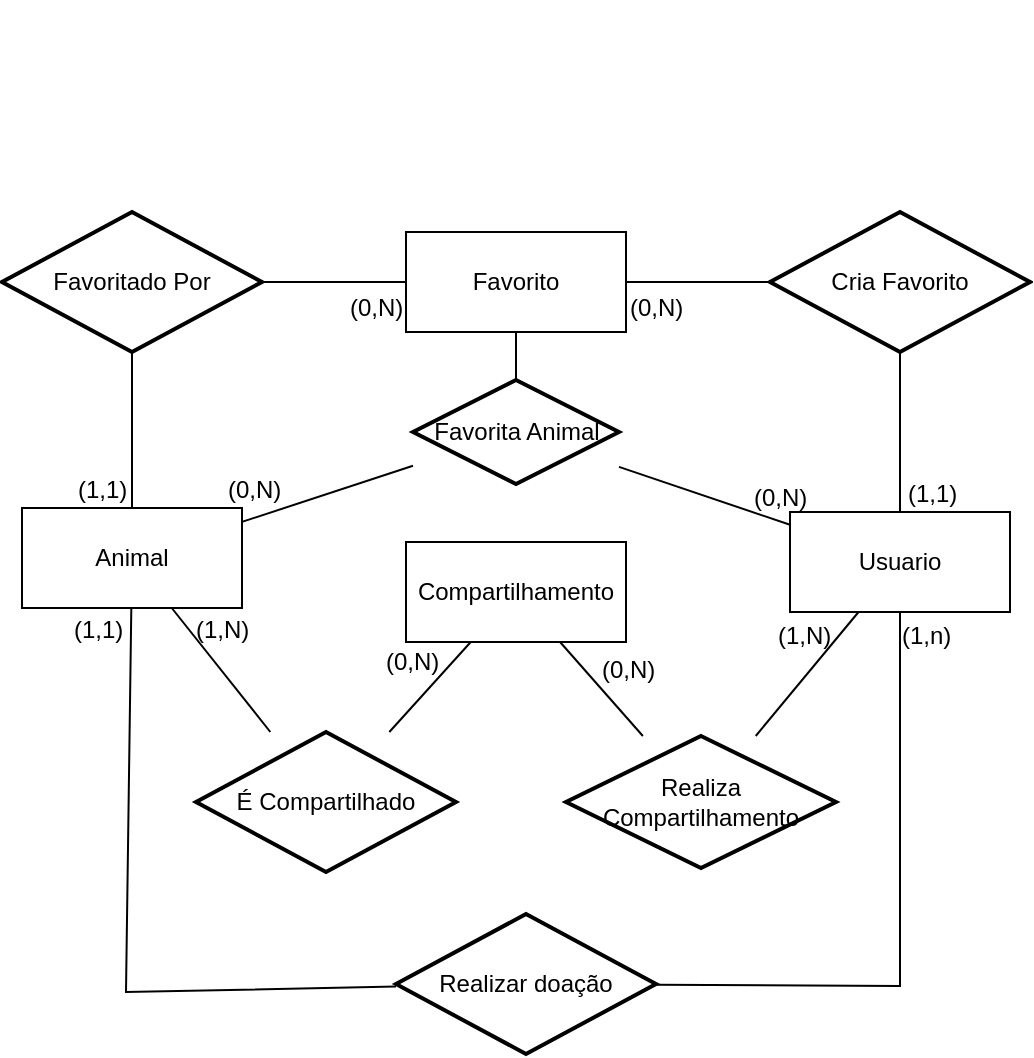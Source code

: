 <mxfile version="24.7.17">
  <diagram id="kgpKYQtTHZ0yAKxKKP6v" name="Page-1">
    <mxGraphModel dx="880" dy="860" grid="0" gridSize="10" guides="1" tooltips="1" connect="1" arrows="1" fold="1" page="0" pageScale="1" pageWidth="850" pageHeight="1100" math="0" shadow="0">
      <root>
        <mxCell id="0" />
        <mxCell id="1" parent="0" />
        <mxCell id="Tf2gWwa-TeqLUiWzJEqZ-2" value="Animal" style="html=1;whiteSpace=wrap;" parent="1" vertex="1">
          <mxGeometry x="123" y="98" width="110" height="50" as="geometry" />
        </mxCell>
        <mxCell id="Tf2gWwa-TeqLUiWzJEqZ-4" value="Usuario" style="html=1;whiteSpace=wrap;" parent="1" vertex="1">
          <mxGeometry x="507" y="100" width="110" height="50" as="geometry" />
        </mxCell>
        <mxCell id="Tf2gWwa-TeqLUiWzJEqZ-5" value="Favorito" style="html=1;whiteSpace=wrap;" parent="1" vertex="1">
          <mxGeometry x="315" y="-40" width="110" height="50" as="geometry" />
        </mxCell>
        <mxCell id="Tf2gWwa-TeqLUiWzJEqZ-7" value="" style="endArrow=none;html=1;rounded=0;" parent="1" source="Tf2gWwa-TeqLUiWzJEqZ-2" target="Tf2gWwa-TeqLUiWzJEqZ-9" edge="1">
          <mxGeometry width="50" height="50" relative="1" as="geometry">
            <mxPoint x="399" y="266" as="sourcePoint" />
            <mxPoint x="179.671" y="301" as="targetPoint" />
            <Array as="points">
              <mxPoint x="175" y="340" />
            </Array>
          </mxGeometry>
        </mxCell>
        <mxCell id="Tf2gWwa-TeqLUiWzJEqZ-9" value="Realizar doação" style="strokeWidth=2;html=1;shape=mxgraph.flowchart.decision;whiteSpace=wrap;" parent="1" vertex="1">
          <mxGeometry x="310" y="301" width="130" height="70" as="geometry" />
        </mxCell>
        <mxCell id="Tf2gWwa-TeqLUiWzJEqZ-11" value="Cria Favorito" style="strokeWidth=2;html=1;shape=mxgraph.flowchart.decision;whiteSpace=wrap;" parent="1" vertex="1">
          <mxGeometry x="497" y="-50" width="130" height="70" as="geometry" />
        </mxCell>
        <mxCell id="Tf2gWwa-TeqLUiWzJEqZ-12" value="Favoritado Por" style="strokeWidth=2;html=1;shape=mxgraph.flowchart.decision;whiteSpace=wrap;" parent="1" vertex="1">
          <mxGeometry x="113" y="-50" width="130" height="70" as="geometry" />
        </mxCell>
        <mxCell id="Tf2gWwa-TeqLUiWzJEqZ-13" value="" style="endArrow=none;html=1;rounded=0;" parent="1" source="Tf2gWwa-TeqLUiWzJEqZ-4" target="Tf2gWwa-TeqLUiWzJEqZ-9" edge="1">
          <mxGeometry width="50" height="50" relative="1" as="geometry">
            <mxPoint x="399" y="266" as="sourcePoint" />
            <mxPoint x="449" y="216" as="targetPoint" />
            <Array as="points">
              <mxPoint x="562" y="337" />
            </Array>
          </mxGeometry>
        </mxCell>
        <mxCell id="Tf2gWwa-TeqLUiWzJEqZ-16" value="" style="endArrow=none;html=1;rounded=0;" parent="1" source="Tf2gWwa-TeqLUiWzJEqZ-11" target="Tf2gWwa-TeqLUiWzJEqZ-4" edge="1">
          <mxGeometry width="50" height="50" relative="1" as="geometry">
            <mxPoint x="399" y="166" as="sourcePoint" />
            <mxPoint x="449" y="116" as="targetPoint" />
          </mxGeometry>
        </mxCell>
        <mxCell id="Tf2gWwa-TeqLUiWzJEqZ-17" value="" style="endArrow=none;html=1;rounded=0;" parent="1" source="Tf2gWwa-TeqLUiWzJEqZ-11" target="Tf2gWwa-TeqLUiWzJEqZ-5" edge="1">
          <mxGeometry width="50" height="50" relative="1" as="geometry">
            <mxPoint x="399" y="166" as="sourcePoint" />
            <mxPoint x="449" y="116" as="targetPoint" />
          </mxGeometry>
        </mxCell>
        <mxCell id="Tf2gWwa-TeqLUiWzJEqZ-18" value="" style="endArrow=none;html=1;rounded=0;" parent="1" source="Tf2gWwa-TeqLUiWzJEqZ-2" target="Tf2gWwa-TeqLUiWzJEqZ-12" edge="1">
          <mxGeometry width="50" height="50" relative="1" as="geometry">
            <mxPoint x="399" y="166" as="sourcePoint" />
            <mxPoint x="449" y="116" as="targetPoint" />
          </mxGeometry>
        </mxCell>
        <mxCell id="Tf2gWwa-TeqLUiWzJEqZ-21" value="" style="endArrow=none;html=1;rounded=0;" parent="1" source="Tf2gWwa-TeqLUiWzJEqZ-12" target="Tf2gWwa-TeqLUiWzJEqZ-5" edge="1">
          <mxGeometry width="50" height="50" relative="1" as="geometry">
            <mxPoint x="399" y="166" as="sourcePoint" />
            <mxPoint x="449" y="116" as="targetPoint" />
          </mxGeometry>
        </mxCell>
        <mxCell id="Tf2gWwa-TeqLUiWzJEqZ-22" value="(1,1)" style="text;whiteSpace=wrap;html=1;" parent="1" vertex="1">
          <mxGeometry x="147" y="145" width="53" height="36" as="geometry" />
        </mxCell>
        <mxCell id="Tf2gWwa-TeqLUiWzJEqZ-24" value="(1,n)" style="text;whiteSpace=wrap;html=1;" parent="1" vertex="1">
          <mxGeometry x="561" y="148" width="53" height="36" as="geometry" />
        </mxCell>
        <mxCell id="Tf2gWwa-TeqLUiWzJEqZ-26" value="(1,1)" style="text;whiteSpace=wrap;html=1;" parent="1" vertex="1">
          <mxGeometry x="564" y="77" width="53" height="36" as="geometry" />
        </mxCell>
        <mxCell id="Tf2gWwa-TeqLUiWzJEqZ-27" value="(0,N)" style="text;whiteSpace=wrap;html=1;" parent="1" vertex="1">
          <mxGeometry x="425" y="-16" width="55" height="36" as="geometry" />
        </mxCell>
        <mxCell id="Tf2gWwa-TeqLUiWzJEqZ-28" value="(1,1)" style="text;whiteSpace=wrap;html=1;" parent="1" vertex="1">
          <mxGeometry x="149" y="75" width="53" height="36" as="geometry" />
        </mxCell>
        <mxCell id="Tf2gWwa-TeqLUiWzJEqZ-29" value="(0,N)" style="text;whiteSpace=wrap;html=1;" parent="1" vertex="1">
          <mxGeometry x="285" y="-16" width="55" height="36" as="geometry" />
        </mxCell>
        <mxCell id="Tf2gWwa-TeqLUiWzJEqZ-32" value="" style="endArrow=none;html=1;rounded=0;" parent="1" source="Tf2gWwa-TeqLUiWzJEqZ-2" target="Tf2gWwa-TeqLUiWzJEqZ-36" edge="1">
          <mxGeometry width="50" height="50" relative="1" as="geometry">
            <mxPoint x="399" y="166" as="sourcePoint" />
            <mxPoint x="334.5" y="65.128" as="targetPoint" />
          </mxGeometry>
        </mxCell>
        <mxCell id="Tf2gWwa-TeqLUiWzJEqZ-33" value="" style="endArrow=none;html=1;rounded=0;" parent="1" source="Tf2gWwa-TeqLUiWzJEqZ-36" target="Tf2gWwa-TeqLUiWzJEqZ-4" edge="1">
          <mxGeometry width="50" height="50" relative="1" as="geometry">
            <mxPoint x="405.5" y="65.497" as="sourcePoint" />
            <mxPoint x="350" y="76" as="targetPoint" />
          </mxGeometry>
        </mxCell>
        <mxCell id="Tf2gWwa-TeqLUiWzJEqZ-34" value="" style="endArrow=none;html=1;rounded=0;" parent="1" source="Tf2gWwa-TeqLUiWzJEqZ-5" target="Tf2gWwa-TeqLUiWzJEqZ-36" edge="1">
          <mxGeometry width="50" height="50" relative="1" as="geometry">
            <mxPoint x="253" y="124" as="sourcePoint" />
            <mxPoint x="370" y="36" as="targetPoint" />
          </mxGeometry>
        </mxCell>
        <mxCell id="Tf2gWwa-TeqLUiWzJEqZ-36" value="&lt;span style=&quot;text-align: left;&quot;&gt;Favorita Animal&lt;/span&gt;" style="strokeWidth=2;html=1;shape=mxgraph.flowchart.decision;whiteSpace=wrap;" parent="1" vertex="1">
          <mxGeometry x="318.5" y="34" width="103" height="52" as="geometry" />
        </mxCell>
        <mxCell id="Tf2gWwa-TeqLUiWzJEqZ-37" value="(0,N)" style="text;whiteSpace=wrap;html=1;" parent="1" vertex="1">
          <mxGeometry x="487" y="79" width="55" height="36" as="geometry" />
        </mxCell>
        <mxCell id="Tf2gWwa-TeqLUiWzJEqZ-38" value="(0,N)" style="text;whiteSpace=wrap;html=1;" parent="1" vertex="1">
          <mxGeometry x="224" y="75" width="55" height="36" as="geometry" />
        </mxCell>
        <mxCell id="zifrnwKFMuA4akeZgK9n-2" value="" style="endArrow=none;html=1;rounded=0;" edge="1" parent="1">
          <mxGeometry width="50" height="50" relative="1" as="geometry">
            <mxPoint x="395" y="-155" as="sourcePoint" />
            <mxPoint x="395" y="-155" as="targetPoint" />
          </mxGeometry>
        </mxCell>
        <mxCell id="zifrnwKFMuA4akeZgK9n-3" value=" Compartilhamento" style="html=1;whiteSpace=wrap;" vertex="1" parent="1">
          <mxGeometry x="315" y="115" width="110" height="50" as="geometry" />
        </mxCell>
        <mxCell id="zifrnwKFMuA4akeZgK9n-4" value="Realiza Compartilhamento" style="strokeWidth=2;html=1;shape=mxgraph.flowchart.decision;whiteSpace=wrap;" vertex="1" parent="1">
          <mxGeometry x="395" y="212" width="135" height="66" as="geometry" />
        </mxCell>
        <mxCell id="zifrnwKFMuA4akeZgK9n-5" value="É Compartilhado" style="strokeWidth=2;html=1;shape=mxgraph.flowchart.decision;whiteSpace=wrap;" vertex="1" parent="1">
          <mxGeometry x="210" y="210" width="130" height="70" as="geometry" />
        </mxCell>
        <mxCell id="zifrnwKFMuA4akeZgK9n-6" value="" style="endArrow=none;html=1;rounded=0;" edge="1" parent="1" source="zifrnwKFMuA4akeZgK9n-4" target="Tf2gWwa-TeqLUiWzJEqZ-4">
          <mxGeometry width="50" height="50" relative="1" as="geometry">
            <mxPoint x="345" y="295" as="sourcePoint" />
            <mxPoint x="395" y="245" as="targetPoint" />
          </mxGeometry>
        </mxCell>
        <mxCell id="zifrnwKFMuA4akeZgK9n-8" value="" style="endArrow=none;html=1;rounded=0;" edge="1" parent="1" source="Tf2gWwa-TeqLUiWzJEqZ-2" target="zifrnwKFMuA4akeZgK9n-5">
          <mxGeometry width="50" height="50" relative="1" as="geometry">
            <mxPoint x="345" y="195" as="sourcePoint" />
            <mxPoint x="395" y="145" as="targetPoint" />
          </mxGeometry>
        </mxCell>
        <mxCell id="zifrnwKFMuA4akeZgK9n-9" value="" style="endArrow=none;html=1;rounded=0;" edge="1" parent="1" source="zifrnwKFMuA4akeZgK9n-5" target="zifrnwKFMuA4akeZgK9n-3">
          <mxGeometry width="50" height="50" relative="1" as="geometry">
            <mxPoint x="345" y="195" as="sourcePoint" />
            <mxPoint x="395" y="145" as="targetPoint" />
          </mxGeometry>
        </mxCell>
        <mxCell id="zifrnwKFMuA4akeZgK9n-10" value="" style="endArrow=none;html=1;rounded=0;" edge="1" parent="1" source="zifrnwKFMuA4akeZgK9n-4" target="zifrnwKFMuA4akeZgK9n-3">
          <mxGeometry width="50" height="50" relative="1" as="geometry">
            <mxPoint x="345" y="195" as="sourcePoint" />
            <mxPoint x="395" y="145" as="targetPoint" />
          </mxGeometry>
        </mxCell>
        <mxCell id="zifrnwKFMuA4akeZgK9n-11" value="(1,N)" style="text;whiteSpace=wrap;html=1;" vertex="1" parent="1">
          <mxGeometry x="499" y="148" width="55" height="36" as="geometry" />
        </mxCell>
        <mxCell id="zifrnwKFMuA4akeZgK9n-12" value="(0,N)" style="text;whiteSpace=wrap;html=1;" vertex="1" parent="1">
          <mxGeometry x="411" y="165" width="55" height="36" as="geometry" />
        </mxCell>
        <mxCell id="zifrnwKFMuA4akeZgK9n-13" value="(1,N)" style="text;whiteSpace=wrap;html=1;" vertex="1" parent="1">
          <mxGeometry x="208" y="145" width="55" height="36" as="geometry" />
        </mxCell>
        <mxCell id="zifrnwKFMuA4akeZgK9n-14" value="(0,N)" style="text;whiteSpace=wrap;html=1;" vertex="1" parent="1">
          <mxGeometry x="303" y="161" width="55" height="36" as="geometry" />
        </mxCell>
      </root>
    </mxGraphModel>
  </diagram>
</mxfile>
